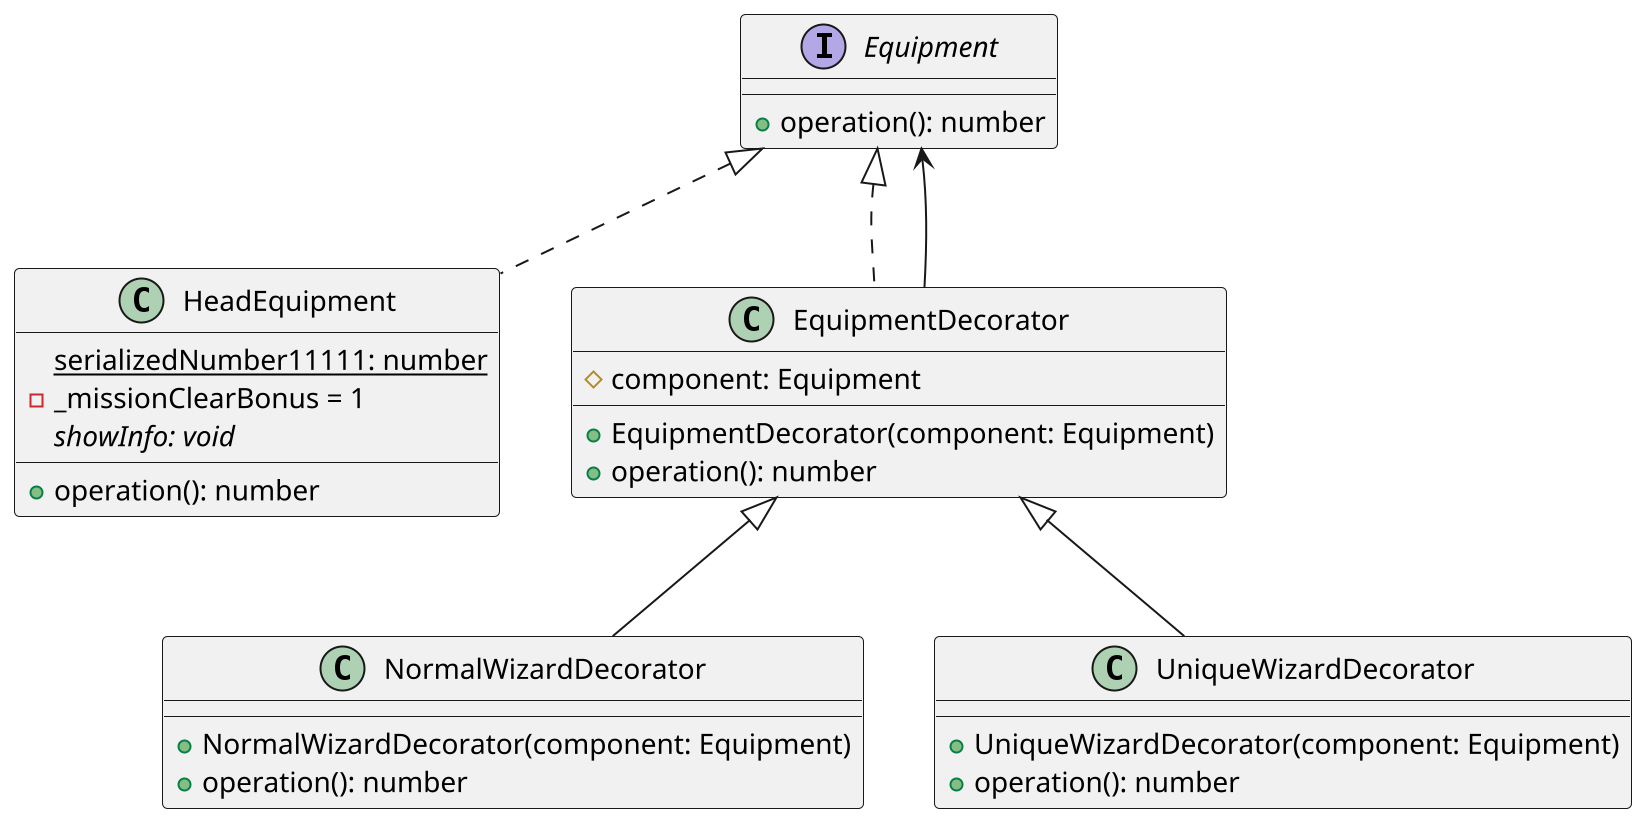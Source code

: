 @startuml Decorator Pattern

scale 2
interface Equipment {
    +operation(): number
}

class HeadEquipment {
    {static} serializedNumber11111: number
    -_missionClearBonus = 1
    +operation(): number
    {abstract} showInfo: void
}

class EquipmentDecorator {
    #component: Equipment
    +EquipmentDecorator(component: Equipment)
    +operation(): number
}

class NormalWizardDecorator {
    +NormalWizardDecorator(component: Equipment)
    +operation(): number
}

class UniqueWizardDecorator {
    +UniqueWizardDecorator(component: Equipment)
    +operation(): number
}

Equipment <|.. HeadEquipment
Equipment <|.. EquipmentDecorator
Equipment <-- EquipmentDecorator
EquipmentDecorator <|-- NormalWizardDecorator
EquipmentDecorator <|-- UniqueWizardDecorator

@enduml